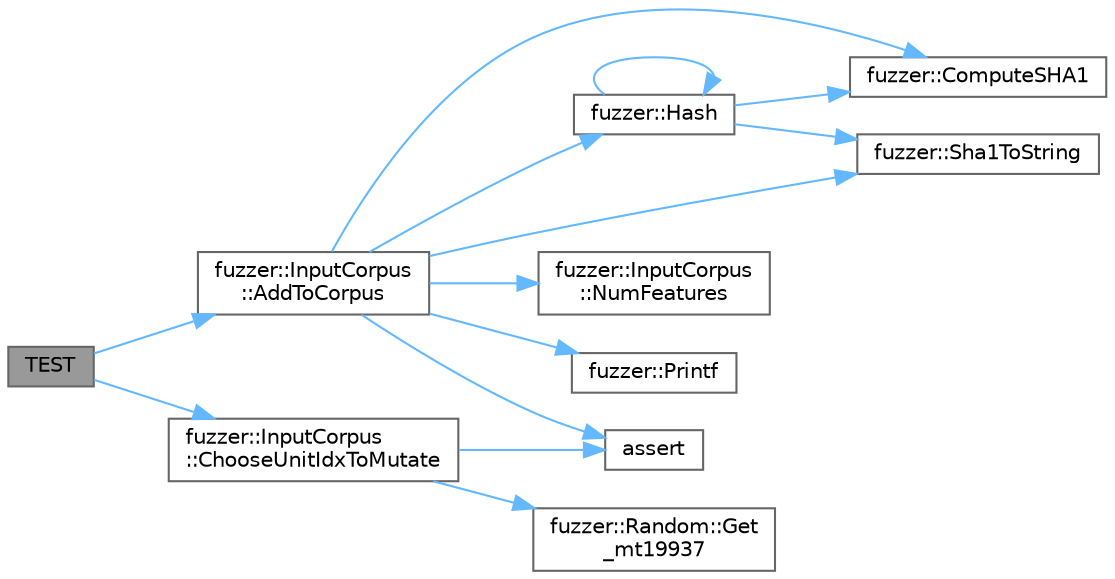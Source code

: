 digraph "TEST"
{
 // LATEX_PDF_SIZE
  bgcolor="transparent";
  edge [fontname=Helvetica,fontsize=10,labelfontname=Helvetica,labelfontsize=10];
  node [fontname=Helvetica,fontsize=10,shape=box,height=0.2,width=0.4];
  rankdir="LR";
  Node1 [id="Node000001",label="TEST",height=0.2,width=0.4,color="gray40", fillcolor="grey60", style="filled", fontcolor="black",tooltip=" "];
  Node1 -> Node2 [id="edge1_Node000001_Node000002",color="steelblue1",style="solid",tooltip=" "];
  Node2 [id="Node000002",label="fuzzer::InputCorpus\l::AddToCorpus",height=0.2,width=0.4,color="grey40", fillcolor="white", style="filled",URL="$classfuzzer_1_1_input_corpus.html#ac90b42d22754fcd60b9cb67f92ee4995",tooltip=" "];
  Node2 -> Node3 [id="edge2_Node000002_Node000003",color="steelblue1",style="solid",tooltip=" "];
  Node3 [id="Node000003",label="assert",height=0.2,width=0.4,color="grey40", fillcolor="white", style="filled",URL="$_fuzzer_trace_p_c_8cpp.html#aa099297e8e2ed3ff1bcc3de3ff413238",tooltip=" "];
  Node2 -> Node4 [id="edge3_Node000002_Node000004",color="steelblue1",style="solid",tooltip=" "];
  Node4 [id="Node000004",label="fuzzer::ComputeSHA1",height=0.2,width=0.4,color="grey40", fillcolor="white", style="filled",URL="$namespacefuzzer.html#a315b24f5436223321f5dd87f04ad90fc",tooltip=" "];
  Node2 -> Node5 [id="edge4_Node000002_Node000005",color="steelblue1",style="solid",tooltip=" "];
  Node5 [id="Node000005",label="fuzzer::Hash",height=0.2,width=0.4,color="grey40", fillcolor="white", style="filled",URL="$namespacefuzzer.html#abebfdee7cc880967073a09d61e12e182",tooltip=" "];
  Node5 -> Node4 [id="edge5_Node000005_Node000004",color="steelblue1",style="solid",tooltip=" "];
  Node5 -> Node5 [id="edge6_Node000005_Node000005",color="steelblue1",style="solid",tooltip=" "];
  Node5 -> Node6 [id="edge7_Node000005_Node000006",color="steelblue1",style="solid",tooltip=" "];
  Node6 [id="Node000006",label="fuzzer::Sha1ToString",height=0.2,width=0.4,color="grey40", fillcolor="white", style="filled",URL="$namespacefuzzer.html#af169a5e81c6e590e4240ccfbb84b8b6a",tooltip=" "];
  Node2 -> Node7 [id="edge8_Node000002_Node000007",color="steelblue1",style="solid",tooltip=" "];
  Node7 [id="Node000007",label="fuzzer::InputCorpus\l::NumFeatures",height=0.2,width=0.4,color="grey40", fillcolor="white", style="filled",URL="$classfuzzer_1_1_input_corpus.html#a9c696dfbff62d817a51d74cb0cae17fa",tooltip=" "];
  Node2 -> Node8 [id="edge9_Node000002_Node000008",color="steelblue1",style="solid",tooltip=" "];
  Node8 [id="Node000008",label="fuzzer::Printf",height=0.2,width=0.4,color="grey40", fillcolor="white", style="filled",URL="$namespacefuzzer.html#afab785891fdb74f8fd33bca421bde935",tooltip=" "];
  Node2 -> Node6 [id="edge10_Node000002_Node000006",color="steelblue1",style="solid",tooltip=" "];
  Node1 -> Node9 [id="edge11_Node000001_Node000009",color="steelblue1",style="solid",tooltip=" "];
  Node9 [id="Node000009",label="fuzzer::InputCorpus\l::ChooseUnitIdxToMutate",height=0.2,width=0.4,color="grey40", fillcolor="white", style="filled",URL="$classfuzzer_1_1_input_corpus.html#ae38fd42e90a48c5c94f5575bd68b3f5e",tooltip=" "];
  Node9 -> Node3 [id="edge12_Node000009_Node000003",color="steelblue1",style="solid",tooltip=" "];
  Node9 -> Node10 [id="edge13_Node000009_Node000010",color="steelblue1",style="solid",tooltip=" "];
  Node10 [id="Node000010",label="fuzzer::Random::Get\l_mt19937",height=0.2,width=0.4,color="grey40", fillcolor="white", style="filled",URL="$classfuzzer_1_1_random.html#a7bd3aafc09609dd128095b33e84ff06e",tooltip=" "];
}
